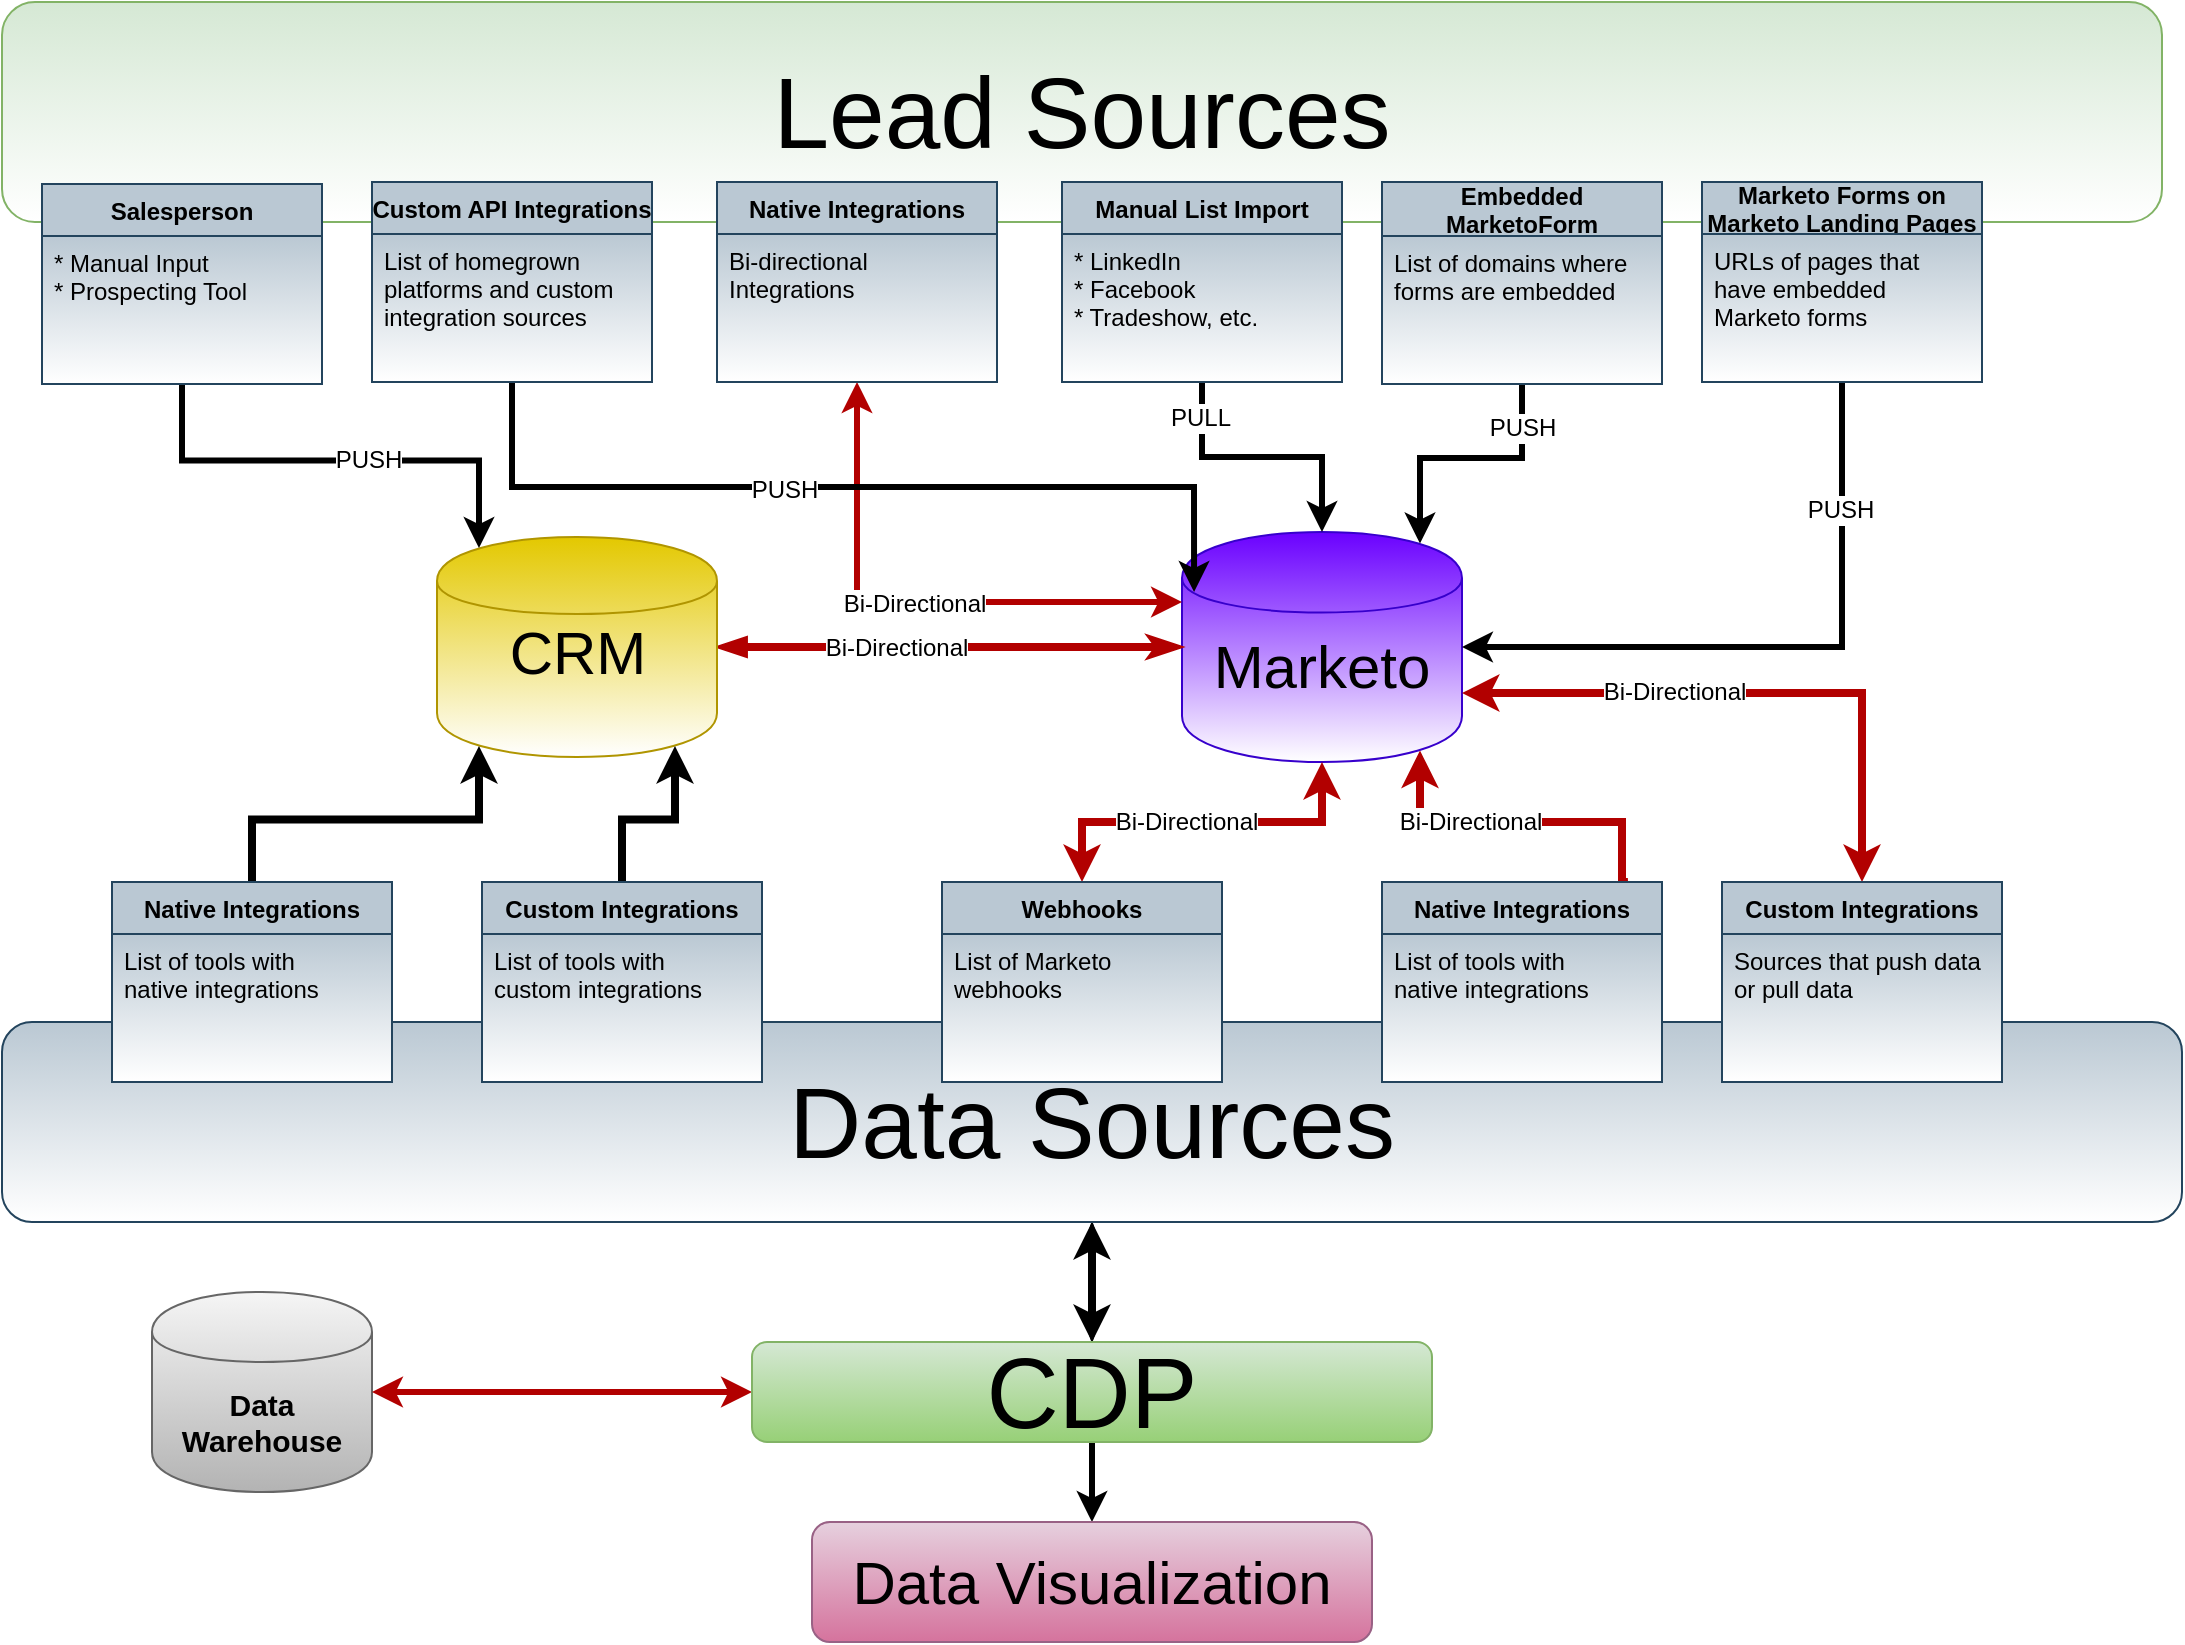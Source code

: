 <mxfile version="14.8.2" type="google"><diagram id="hfptpqIDx3xDzt5hGwhx" name="Page-1"><mxGraphModel dx="974" dy="639" grid="1" gridSize="10" guides="1" tooltips="1" connect="1" arrows="1" fold="1" page="1" pageScale="1" pageWidth="850" pageHeight="1100" math="0" shadow="0"><root><mxCell id="0"/><mxCell id="1" parent="0"/><mxCell id="fYdoCfkWakdhfnCzAJUJ-1" value="&lt;font style=&quot;font-size: 50px ; font-weight: normal&quot;&gt;Lead Sources&lt;/font&gt;" style="rounded=1;whiteSpace=wrap;html=1;fillColor=#d5e8d4;strokeColor=#82b366;fontStyle=1;gradientColor=#ffffff;" parent="1" vertex="1"><mxGeometry x="30" y="20" width="1080" height="110" as="geometry"/></mxCell><mxCell id="fYdoCfkWakdhfnCzAJUJ-2" value="" style="edgeStyle=orthogonalEdgeStyle;rounded=0;orthogonalLoop=1;jettySize=auto;html=1;startArrow=classic;startFill=1;strokeWidth=4;" parent="1" source="fYdoCfkWakdhfnCzAJUJ-4" target="fYdoCfkWakdhfnCzAJUJ-37" edge="1"><mxGeometry relative="1" as="geometry"/></mxCell><mxCell id="fYdoCfkWakdhfnCzAJUJ-3" value="" style="edgeStyle=orthogonalEdgeStyle;rounded=0;orthogonalLoop=1;jettySize=auto;html=1;startArrow=blockThin;startFill=1;strokeWidth=2;endArrow=classicThin;endFill=1;endSize=5;startSize=5;jumpSize=4;" parent="1" source="fYdoCfkWakdhfnCzAJUJ-4" target="fYdoCfkWakdhfnCzAJUJ-37" edge="1"><mxGeometry relative="1" as="geometry"/></mxCell><mxCell id="fYdoCfkWakdhfnCzAJUJ-4" value="Data Sources" style="rounded=1;whiteSpace=wrap;html=1;fontSize=50;fillColor=#bac8d3;strokeColor=#23445d;gradientColor=#ffffff;" parent="1" vertex="1"><mxGeometry x="30" y="530" width="1090" height="100" as="geometry"/></mxCell><mxCell id="fYdoCfkWakdhfnCzAJUJ-5" value="" style="shape=cylinder;whiteSpace=wrap;html=1;boundedLbl=1;backgroundOutline=1;fontSize=50;fillColor=#6a00ff;strokeColor=#3700CC;fontColor=#ffffff;gradientColor=#ffffff;align=center;" parent="1" vertex="1"><mxGeometry x="620" y="285" width="140" height="115" as="geometry"/></mxCell><mxCell id="fYdoCfkWakdhfnCzAJUJ-6" value="&lt;font style=&quot;font-size: 30px&quot;&gt;Marketo&lt;/font&gt;" style="text;html=1;strokeColor=none;fillColor=none;align=center;verticalAlign=middle;whiteSpace=wrap;rounded=0;fontSize=50;" parent="1" vertex="1"><mxGeometry x="630" y="315" width="120" height="60" as="geometry"/></mxCell><mxCell id="fYdoCfkWakdhfnCzAJUJ-7" style="edgeStyle=orthogonalEdgeStyle;rounded=0;jumpSize=4;orthogonalLoop=1;jettySize=auto;html=1;exitX=1;exitY=0.5;exitDx=0;exitDy=0;entryX=0;entryY=0.5;entryDx=0;entryDy=0;startArrow=blockThin;startFill=1;startSize=5;endArrow=classicThin;endFill=1;endSize=5;strokeWidth=4;fillColor=#e51400;strokeColor=#B20000;" parent="1" source="fYdoCfkWakdhfnCzAJUJ-9" target="fYdoCfkWakdhfnCzAJUJ-5" edge="1"><mxGeometry relative="1" as="geometry"/></mxCell><mxCell id="fYdoCfkWakdhfnCzAJUJ-8" value="Bi-Directional" style="text;html=1;resizable=0;points=[];align=center;verticalAlign=middle;labelBackgroundColor=#ffffff;" parent="fYdoCfkWakdhfnCzAJUJ-7" vertex="1" connectable="0"><mxGeometry x="-0.233" relative="1" as="geometry"><mxPoint as="offset"/></mxGeometry></mxCell><mxCell id="fYdoCfkWakdhfnCzAJUJ-9" value="" style="shape=cylinder;whiteSpace=wrap;html=1;boundedLbl=1;backgroundOutline=1;fontSize=50;fillColor=#e3c800;strokeColor=#B09500;fontColor=#ffffff;gradientColor=#ffffff;" parent="1" vertex="1"><mxGeometry x="247.5" y="287.5" width="140" height="110" as="geometry"/></mxCell><mxCell id="fYdoCfkWakdhfnCzAJUJ-10" value="CRM" style="text;html=1;strokeColor=none;fillColor=none;align=center;verticalAlign=middle;whiteSpace=wrap;rounded=0;fontSize=30;" parent="1" vertex="1"><mxGeometry x="262.5" y="325" width="110" height="40" as="geometry"/></mxCell><mxCell id="fYdoCfkWakdhfnCzAJUJ-11" style="edgeStyle=orthogonalEdgeStyle;rounded=0;orthogonalLoop=1;jettySize=auto;html=1;exitX=0.5;exitY=1;exitDx=0;exitDy=0;fontSize=12;strokeWidth=3;fillColor=#e51400;strokeColor=#B20000;startArrow=classic;startFill=1;" parent="1" source="fYdoCfkWakdhfnCzAJUJ-13" edge="1"><mxGeometry relative="1" as="geometry"><mxPoint x="620" y="320" as="targetPoint"/><Array as="points"><mxPoint x="458" y="320"/><mxPoint x="620" y="320"/></Array></mxGeometry></mxCell><mxCell id="fYdoCfkWakdhfnCzAJUJ-12" value="Bi-Directional" style="text;html=1;resizable=0;points=[];align=center;verticalAlign=middle;labelBackgroundColor=#ffffff;" parent="fYdoCfkWakdhfnCzAJUJ-11" vertex="1" connectable="0"><mxGeometry x="-0.098" y="15" relative="1" as="geometry"><mxPoint x="15" y="16" as="offset"/></mxGeometry></mxCell><mxCell id="fYdoCfkWakdhfnCzAJUJ-13" value="Native Integrations" style="swimlane;fontStyle=1;childLayout=stackLayout;horizontal=1;startSize=26;fillColor=#bac8d3;horizontalStack=0;resizeParent=1;resizeParentMax=0;resizeLast=0;collapsible=1;marginBottom=0;strokeColor=#23445d;fontSize=12;" parent="1" vertex="1"><mxGeometry x="387.5" y="110" width="140" height="100" as="geometry"/></mxCell><mxCell id="fYdoCfkWakdhfnCzAJUJ-14" value="Bi-directional&#10;Integrations" style="text;strokeColor=#23445d;fillColor=#bac8d3;align=left;verticalAlign=top;spacingLeft=4;spacingRight=4;overflow=hidden;rotatable=0;points=[[0,0.5],[1,0.5]];portConstraint=eastwest;gradientColor=#ffffff;" parent="fYdoCfkWakdhfnCzAJUJ-13" vertex="1"><mxGeometry y="26" width="140" height="74" as="geometry"/></mxCell><mxCell id="fYdoCfkWakdhfnCzAJUJ-15" style="edgeStyle=orthogonalEdgeStyle;rounded=0;orthogonalLoop=1;jettySize=auto;html=1;exitX=0.5;exitY=1;exitDx=0;exitDy=0;entryX=-0.033;entryY=0;entryDx=0;entryDy=0;entryPerimeter=0;fontSize=12;strokeWidth=3;" parent="1" source="fYdoCfkWakdhfnCzAJUJ-17" target="fYdoCfkWakdhfnCzAJUJ-6" edge="1"><mxGeometry relative="1" as="geometry"/></mxCell><mxCell id="fYdoCfkWakdhfnCzAJUJ-16" value="PUSH" style="text;html=1;resizable=0;points=[];align=center;verticalAlign=middle;labelBackgroundColor=#ffffff;fontSize=12;" parent="fYdoCfkWakdhfnCzAJUJ-15" vertex="1" connectable="0"><mxGeometry x="-0.157" y="-1" relative="1" as="geometry"><mxPoint as="offset"/></mxGeometry></mxCell><mxCell id="fYdoCfkWakdhfnCzAJUJ-17" value="Custom API Integrations" style="swimlane;fontStyle=1;childLayout=stackLayout;horizontal=1;startSize=26;fillColor=#bac8d3;horizontalStack=0;resizeParent=1;resizeParentMax=0;resizeLast=0;collapsible=1;marginBottom=0;strokeColor=#23445d;fontSize=12;" parent="1" vertex="1"><mxGeometry x="215" y="110" width="140" height="100" as="geometry"/></mxCell><mxCell id="fYdoCfkWakdhfnCzAJUJ-18" value="List of homegrown &#10;platforms and custom &#10;integration sources" style="text;strokeColor=#23445d;fillColor=#bac8d3;align=left;verticalAlign=top;spacingLeft=4;spacingRight=4;overflow=hidden;rotatable=0;points=[[0,0.5],[1,0.5]];portConstraint=eastwest;gradientColor=#ffffff;" parent="fYdoCfkWakdhfnCzAJUJ-17" vertex="1"><mxGeometry y="26" width="140" height="74" as="geometry"/></mxCell><mxCell id="fYdoCfkWakdhfnCzAJUJ-19" style="edgeStyle=orthogonalEdgeStyle;rounded=0;orthogonalLoop=1;jettySize=auto;html=1;exitX=0.5;exitY=0;exitDx=0;exitDy=0;entryX=0.85;entryY=0.95;entryDx=0;entryDy=0;entryPerimeter=0;strokeWidth=4;" parent="1" source="fYdoCfkWakdhfnCzAJUJ-20" target="fYdoCfkWakdhfnCzAJUJ-9" edge="1"><mxGeometry relative="1" as="geometry"/></mxCell><mxCell id="fYdoCfkWakdhfnCzAJUJ-20" value="Custom Integrations" style="swimlane;fontStyle=1;childLayout=stackLayout;horizontal=1;startSize=26;fillColor=#bac8d3;horizontalStack=0;resizeParent=1;resizeParentMax=0;resizeLast=0;collapsible=1;marginBottom=0;strokeColor=#23445d;fontSize=12;" parent="1" vertex="1"><mxGeometry x="270" y="460" width="140" height="100" as="geometry"/></mxCell><mxCell id="fYdoCfkWakdhfnCzAJUJ-21" value="List of tools with &#10;custom integrations" style="text;strokeColor=#23445d;fillColor=#bac8d3;align=left;verticalAlign=top;spacingLeft=4;spacingRight=4;overflow=hidden;rotatable=0;points=[[0,0.5],[1,0.5]];portConstraint=eastwest;gradientColor=#ffffff;" parent="fYdoCfkWakdhfnCzAJUJ-20" vertex="1"><mxGeometry y="26" width="140" height="74" as="geometry"/></mxCell><mxCell id="fYdoCfkWakdhfnCzAJUJ-22" style="edgeStyle=orthogonalEdgeStyle;rounded=0;orthogonalLoop=1;jettySize=auto;html=1;exitX=0.5;exitY=1;exitDx=0;exitDy=0;fontSize=12;strokeWidth=3;" parent="1" source="fYdoCfkWakdhfnCzAJUJ-24" target="fYdoCfkWakdhfnCzAJUJ-5" edge="1"><mxGeometry relative="1" as="geometry"/></mxCell><mxCell id="fYdoCfkWakdhfnCzAJUJ-23" value="PULL" style="text;html=1;resizable=0;points=[];align=center;verticalAlign=middle;labelBackgroundColor=#ffffff;" parent="fYdoCfkWakdhfnCzAJUJ-22" vertex="1" connectable="0"><mxGeometry x="-0.733" y="-1" relative="1" as="geometry"><mxPoint as="offset"/></mxGeometry></mxCell><mxCell id="fYdoCfkWakdhfnCzAJUJ-24" value="Manual List Import" style="swimlane;fontStyle=1;childLayout=stackLayout;horizontal=1;startSize=26;fillColor=#bac8d3;horizontalStack=0;resizeParent=1;resizeParentMax=0;resizeLast=0;collapsible=1;marginBottom=0;strokeColor=#23445d;fontSize=12;" parent="1" vertex="1"><mxGeometry x="560" y="110" width="140" height="100" as="geometry"/></mxCell><mxCell id="fYdoCfkWakdhfnCzAJUJ-25" value="* LinkedIn&#10;* Facebook&#10;* Tradeshow, etc." style="text;strokeColor=#23445d;fillColor=#bac8d3;align=left;verticalAlign=top;spacingLeft=4;spacingRight=4;overflow=hidden;rotatable=0;points=[[0,0.5],[1,0.5]];portConstraint=eastwest;gradientColor=#ffffff;" parent="fYdoCfkWakdhfnCzAJUJ-24" vertex="1"><mxGeometry y="26" width="140" height="74" as="geometry"/></mxCell><mxCell id="fYdoCfkWakdhfnCzAJUJ-26" style="edgeStyle=orthogonalEdgeStyle;rounded=0;orthogonalLoop=1;jettySize=auto;html=1;exitX=0.5;exitY=1;exitDx=0;exitDy=0;entryX=0.85;entryY=0.05;entryDx=0;entryDy=0;entryPerimeter=0;fontSize=12;strokeWidth=3;" parent="1" source="fYdoCfkWakdhfnCzAJUJ-28" target="fYdoCfkWakdhfnCzAJUJ-5" edge="1"><mxGeometry relative="1" as="geometry"/></mxCell><mxCell id="fYdoCfkWakdhfnCzAJUJ-27" value="PUSH" style="text;html=1;resizable=0;points=[];align=center;verticalAlign=middle;labelBackgroundColor=#ffffff;" parent="fYdoCfkWakdhfnCzAJUJ-26" vertex="1" connectable="0"><mxGeometry x="-0.664" relative="1" as="geometry"><mxPoint as="offset"/></mxGeometry></mxCell><mxCell id="fYdoCfkWakdhfnCzAJUJ-28" value="Embedded &#10;MarketoForm" style="swimlane;fontStyle=1;childLayout=stackLayout;horizontal=1;startSize=27;fillColor=#bac8d3;horizontalStack=0;resizeParent=1;resizeParentMax=0;resizeLast=0;collapsible=1;marginBottom=0;strokeColor=#23445d;fontSize=12;" parent="1" vertex="1"><mxGeometry x="720" y="110" width="140" height="101" as="geometry"/></mxCell><mxCell id="fYdoCfkWakdhfnCzAJUJ-29" value="List of domains where &#10;forms are embedded" style="text;strokeColor=#23445d;fillColor=#bac8d3;align=left;verticalAlign=top;spacingLeft=4;spacingRight=4;overflow=hidden;rotatable=0;points=[[0,0.5],[1,0.5]];portConstraint=eastwest;gradientColor=#ffffff;" parent="fYdoCfkWakdhfnCzAJUJ-28" vertex="1"><mxGeometry y="27" width="140" height="74" as="geometry"/></mxCell><mxCell id="fYdoCfkWakdhfnCzAJUJ-30" style="edgeStyle=orthogonalEdgeStyle;rounded=0;orthogonalLoop=1;jettySize=auto;html=1;exitX=0.5;exitY=1;exitDx=0;exitDy=0;entryX=1;entryY=0.5;entryDx=0;entryDy=0;fontSize=12;strokeWidth=3;" parent="1" source="fYdoCfkWakdhfnCzAJUJ-32" target="fYdoCfkWakdhfnCzAJUJ-5" edge="1"><mxGeometry relative="1" as="geometry"/></mxCell><mxCell id="fYdoCfkWakdhfnCzAJUJ-31" value="PUSH" style="text;html=1;resizable=0;points=[];align=center;verticalAlign=middle;labelBackgroundColor=#ffffff;" parent="fYdoCfkWakdhfnCzAJUJ-30" vertex="1" connectable="0"><mxGeometry x="-0.604" y="-1" relative="1" as="geometry"><mxPoint as="offset"/></mxGeometry></mxCell><mxCell id="fYdoCfkWakdhfnCzAJUJ-32" value="Marketo Forms on&#10;Marketo Landing Pages" style="swimlane;fontStyle=1;childLayout=stackLayout;horizontal=1;startSize=26;fillColor=#bac8d3;horizontalStack=0;resizeParent=1;resizeParentMax=0;resizeLast=0;collapsible=1;marginBottom=0;strokeColor=#23445d;fontSize=12;" parent="1" vertex="1"><mxGeometry x="880" y="110" width="140" height="100" as="geometry"/></mxCell><mxCell id="fYdoCfkWakdhfnCzAJUJ-33" value="URLs of pages that&#10;have embedded &#10;Marketo forms" style="text;strokeColor=#23445d;fillColor=#bac8d3;align=left;verticalAlign=top;spacingLeft=4;spacingRight=4;overflow=hidden;rotatable=0;points=[[0,0.5],[1,0.5]];portConstraint=eastwest;gradientColor=#ffffff;" parent="fYdoCfkWakdhfnCzAJUJ-32" vertex="1"><mxGeometry y="26" width="140" height="74" as="geometry"/></mxCell><mxCell id="fYdoCfkWakdhfnCzAJUJ-34" value="&lt;b&gt;&lt;font style=&quot;font-size: 15px&quot;&gt;Data&lt;br&gt;Warehouse&lt;/font&gt;&lt;/b&gt;" style="shape=cylinder;whiteSpace=wrap;html=1;boundedLbl=1;backgroundOutline=1;strokeColor=#666666;fontSize=12;fillColor=#f5f5f5;gradientColor=#b3b3b3;" parent="1" vertex="1"><mxGeometry x="105" y="665" width="110" height="100" as="geometry"/></mxCell><mxCell id="fYdoCfkWakdhfnCzAJUJ-35" style="edgeStyle=elbowEdgeStyle;rounded=0;orthogonalLoop=1;jettySize=auto;html=1;exitX=0;exitY=0.5;exitDx=0;exitDy=0;startArrow=classic;startFill=1;strokeWidth=3;fontSize=12;fillColor=#e51400;strokeColor=#B20000;" parent="1" source="fYdoCfkWakdhfnCzAJUJ-37" target="fYdoCfkWakdhfnCzAJUJ-34" edge="1"><mxGeometry relative="1" as="geometry"/></mxCell><mxCell id="fYdoCfkWakdhfnCzAJUJ-36" style="edgeStyle=elbowEdgeStyle;rounded=0;orthogonalLoop=1;jettySize=auto;html=1;exitX=0.5;exitY=1;exitDx=0;exitDy=0;entryX=0.5;entryY=0;entryDx=0;entryDy=0;startArrow=none;startFill=0;strokeWidth=3;fontSize=12;" parent="1" source="fYdoCfkWakdhfnCzAJUJ-37" target="fYdoCfkWakdhfnCzAJUJ-38" edge="1"><mxGeometry relative="1" as="geometry"/></mxCell><mxCell id="fYdoCfkWakdhfnCzAJUJ-37" value="&lt;font style=&quot;font-size: 50px&quot;&gt;CDP&lt;/font&gt;" style="rounded=1;whiteSpace=wrap;html=1;strokeColor=#82b366;gradientColor=#97d077;fontSize=12;fillColor=#d5e8d4;" parent="1" vertex="1"><mxGeometry x="405" y="690" width="340" height="50" as="geometry"/></mxCell><mxCell id="fYdoCfkWakdhfnCzAJUJ-38" value="&lt;font style=&quot;font-size: 30px&quot;&gt;Data Visualization&lt;/font&gt;" style="rounded=1;whiteSpace=wrap;html=1;strokeColor=#996185;gradientColor=#d5739d;fontSize=12;fillColor=#e6d0de;" parent="1" vertex="1"><mxGeometry x="435" y="780" width="280" height="60" as="geometry"/></mxCell><mxCell id="fYdoCfkWakdhfnCzAJUJ-39" style="edgeStyle=orthogonalEdgeStyle;rounded=0;orthogonalLoop=1;jettySize=auto;html=1;exitX=0.5;exitY=1;exitDx=0;exitDy=0;entryX=0.15;entryY=0.05;entryDx=0;entryDy=0;entryPerimeter=0;fontSize=12;strokeWidth=3;" parent="1" source="fYdoCfkWakdhfnCzAJUJ-41" target="fYdoCfkWakdhfnCzAJUJ-9" edge="1"><mxGeometry relative="1" as="geometry"/></mxCell><mxCell id="fYdoCfkWakdhfnCzAJUJ-40" value="PUSH" style="text;html=1;resizable=0;points=[];align=center;verticalAlign=middle;labelBackgroundColor=#ffffff;fontSize=12;" parent="fYdoCfkWakdhfnCzAJUJ-39" vertex="1" connectable="0"><mxGeometry x="0.137" y="1" relative="1" as="geometry"><mxPoint as="offset"/></mxGeometry></mxCell><mxCell id="fYdoCfkWakdhfnCzAJUJ-41" value="Salesperson" style="swimlane;fontStyle=1;childLayout=stackLayout;horizontal=1;startSize=26;fillColor=#bac8d3;horizontalStack=0;resizeParent=1;resizeParentMax=0;resizeLast=0;collapsible=1;marginBottom=0;strokeColor=#23445d;fontSize=12;" parent="1" vertex="1"><mxGeometry x="50" y="111" width="140" height="100" as="geometry"/></mxCell><mxCell id="fYdoCfkWakdhfnCzAJUJ-42" value="* Manual Input&#10;* Prospecting Tool" style="text;strokeColor=#23445d;fillColor=#bac8d3;align=left;verticalAlign=top;spacingLeft=4;spacingRight=4;overflow=hidden;rotatable=0;points=[[0,0.5],[1,0.5]];portConstraint=eastwest;gradientColor=#ffffff;" parent="fYdoCfkWakdhfnCzAJUJ-41" vertex="1"><mxGeometry y="26" width="140" height="74" as="geometry"/></mxCell><mxCell id="fYdoCfkWakdhfnCzAJUJ-43" style="edgeStyle=orthogonalEdgeStyle;rounded=0;orthogonalLoop=1;jettySize=auto;html=1;exitX=0.5;exitY=0;exitDx=0;exitDy=0;entryX=0.15;entryY=0.95;entryDx=0;entryDy=0;entryPerimeter=0;strokeWidth=4;" parent="1" source="fYdoCfkWakdhfnCzAJUJ-44" target="fYdoCfkWakdhfnCzAJUJ-9" edge="1"><mxGeometry relative="1" as="geometry"/></mxCell><mxCell id="fYdoCfkWakdhfnCzAJUJ-44" value="Native Integrations" style="swimlane;fontStyle=1;childLayout=stackLayout;horizontal=1;startSize=26;fillColor=#bac8d3;horizontalStack=0;resizeParent=1;resizeParentMax=0;resizeLast=0;collapsible=1;marginBottom=0;strokeColor=#23445d;fontSize=12;" parent="1" vertex="1"><mxGeometry x="85" y="460" width="140" height="100" as="geometry"/></mxCell><mxCell id="fYdoCfkWakdhfnCzAJUJ-45" value="List of tools with &#10;native integrations" style="text;strokeColor=#23445d;fillColor=#bac8d3;align=left;verticalAlign=top;spacingLeft=4;spacingRight=4;overflow=hidden;rotatable=0;points=[[0,0.5],[1,0.5]];portConstraint=eastwest;gradientColor=#ffffff;" parent="fYdoCfkWakdhfnCzAJUJ-44" vertex="1"><mxGeometry y="26" width="140" height="74" as="geometry"/></mxCell><mxCell id="fYdoCfkWakdhfnCzAJUJ-46" style="edgeStyle=orthogonalEdgeStyle;rounded=0;orthogonalLoop=1;jettySize=auto;html=1;exitX=0.5;exitY=0;exitDx=0;exitDy=0;entryX=0.5;entryY=1;entryDx=0;entryDy=0;startArrow=classic;startFill=1;strokeWidth=4;fillColor=#e51400;strokeColor=#B20000;" parent="1" source="fYdoCfkWakdhfnCzAJUJ-48" target="fYdoCfkWakdhfnCzAJUJ-5" edge="1"><mxGeometry relative="1" as="geometry"/></mxCell><mxCell id="fYdoCfkWakdhfnCzAJUJ-47" value="Bi-Directional" style="text;html=1;resizable=0;points=[];align=center;verticalAlign=middle;labelBackgroundColor=#ffffff;" parent="fYdoCfkWakdhfnCzAJUJ-46" vertex="1" connectable="0"><mxGeometry x="-0.089" relative="1" as="geometry"><mxPoint as="offset"/></mxGeometry></mxCell><mxCell id="fYdoCfkWakdhfnCzAJUJ-48" value="Webhooks" style="swimlane;fontStyle=1;childLayout=stackLayout;horizontal=1;startSize=26;fillColor=#bac8d3;horizontalStack=0;resizeParent=1;resizeParentMax=0;resizeLast=0;collapsible=1;marginBottom=0;strokeColor=#23445d;fontSize=12;" parent="1" vertex="1"><mxGeometry x="500" y="460" width="140" height="100" as="geometry"/></mxCell><mxCell id="fYdoCfkWakdhfnCzAJUJ-49" value="List of Marketo &#10;webhooks" style="text;strokeColor=#23445d;fillColor=#bac8d3;align=left;verticalAlign=top;spacingLeft=4;spacingRight=4;overflow=hidden;rotatable=0;points=[[0,0.5],[1,0.5]];portConstraint=eastwest;gradientColor=#ffffff;" parent="fYdoCfkWakdhfnCzAJUJ-48" vertex="1"><mxGeometry y="26" width="140" height="74" as="geometry"/></mxCell><mxCell id="fYdoCfkWakdhfnCzAJUJ-50" style="edgeStyle=orthogonalEdgeStyle;rounded=0;orthogonalLoop=1;jettySize=auto;html=1;exitX=0.864;exitY=-0.01;exitDx=0;exitDy=0;entryX=0.85;entryY=0.95;entryDx=0;entryDy=0;entryPerimeter=0;strokeWidth=4;exitPerimeter=0;startArrow=classic;startFill=1;fillColor=#e51400;strokeColor=#B20000;" parent="1" source="fYdoCfkWakdhfnCzAJUJ-52" target="fYdoCfkWakdhfnCzAJUJ-5" edge="1"><mxGeometry relative="1" as="geometry"><Array as="points"><mxPoint x="841" y="460"/><mxPoint x="840" y="460"/><mxPoint x="840" y="430"/><mxPoint x="739" y="430"/></Array></mxGeometry></mxCell><mxCell id="fYdoCfkWakdhfnCzAJUJ-51" value="Bi-Directional" style="text;html=1;resizable=0;points=[];align=center;verticalAlign=middle;labelBackgroundColor=#ffffff;" parent="fYdoCfkWakdhfnCzAJUJ-50" vertex="1" connectable="0"><mxGeometry x="-0.128" y="1" relative="1" as="geometry"><mxPoint x="-35" y="-1" as="offset"/></mxGeometry></mxCell><mxCell id="fYdoCfkWakdhfnCzAJUJ-52" value="Native Integrations" style="swimlane;fontStyle=1;childLayout=stackLayout;horizontal=1;startSize=26;fillColor=#bac8d3;horizontalStack=0;resizeParent=1;resizeParentMax=0;resizeLast=0;collapsible=1;marginBottom=0;strokeColor=#23445d;fontSize=12;" parent="1" vertex="1"><mxGeometry x="720" y="460" width="140" height="100" as="geometry"/></mxCell><mxCell id="fYdoCfkWakdhfnCzAJUJ-53" value="List of tools with &#10;native integrations" style="text;strokeColor=#23445d;fillColor=#bac8d3;align=left;verticalAlign=top;spacingLeft=4;spacingRight=4;overflow=hidden;rotatable=0;points=[[0,0.5],[1,0.5]];portConstraint=eastwest;gradientColor=#ffffff;" parent="fYdoCfkWakdhfnCzAJUJ-52" vertex="1"><mxGeometry y="26" width="140" height="74" as="geometry"/></mxCell><mxCell id="fYdoCfkWakdhfnCzAJUJ-54" style="edgeStyle=orthogonalEdgeStyle;rounded=0;orthogonalLoop=1;jettySize=auto;html=1;exitX=0.5;exitY=0;exitDx=0;exitDy=0;entryX=1;entryY=0.7;entryDx=0;entryDy=0;strokeWidth=4;startArrow=classic;startFill=1;fillColor=#e51400;strokeColor=#B20000;" parent="1" source="fYdoCfkWakdhfnCzAJUJ-56" target="fYdoCfkWakdhfnCzAJUJ-5" edge="1"><mxGeometry relative="1" as="geometry"/></mxCell><mxCell id="fYdoCfkWakdhfnCzAJUJ-55" value="Bi-Directional" style="text;html=1;resizable=0;points=[];align=center;verticalAlign=middle;labelBackgroundColor=#ffffff;" parent="fYdoCfkWakdhfnCzAJUJ-54" vertex="1" connectable="0"><mxGeometry x="0.279" y="-1" relative="1" as="geometry"><mxPoint as="offset"/></mxGeometry></mxCell><mxCell id="fYdoCfkWakdhfnCzAJUJ-56" value="Custom Integrations" style="swimlane;fontStyle=1;childLayout=stackLayout;horizontal=1;startSize=26;fillColor=#bac8d3;horizontalStack=0;resizeParent=1;resizeParentMax=0;resizeLast=0;collapsible=1;marginBottom=0;strokeColor=#23445d;fontSize=12;" parent="1" vertex="1"><mxGeometry x="890" y="460" width="140" height="100" as="geometry"/></mxCell><mxCell id="fYdoCfkWakdhfnCzAJUJ-57" value="Sources that push data &#10;or pull data" style="text;strokeColor=#23445d;fillColor=#bac8d3;align=left;verticalAlign=top;spacingLeft=4;spacingRight=4;overflow=hidden;rotatable=0;points=[[0,0.5],[1,0.5]];portConstraint=eastwest;gradientColor=#ffffff;" parent="fYdoCfkWakdhfnCzAJUJ-56" vertex="1"><mxGeometry y="26" width="140" height="74" as="geometry"/></mxCell></root></mxGraphModel></diagram></mxfile>